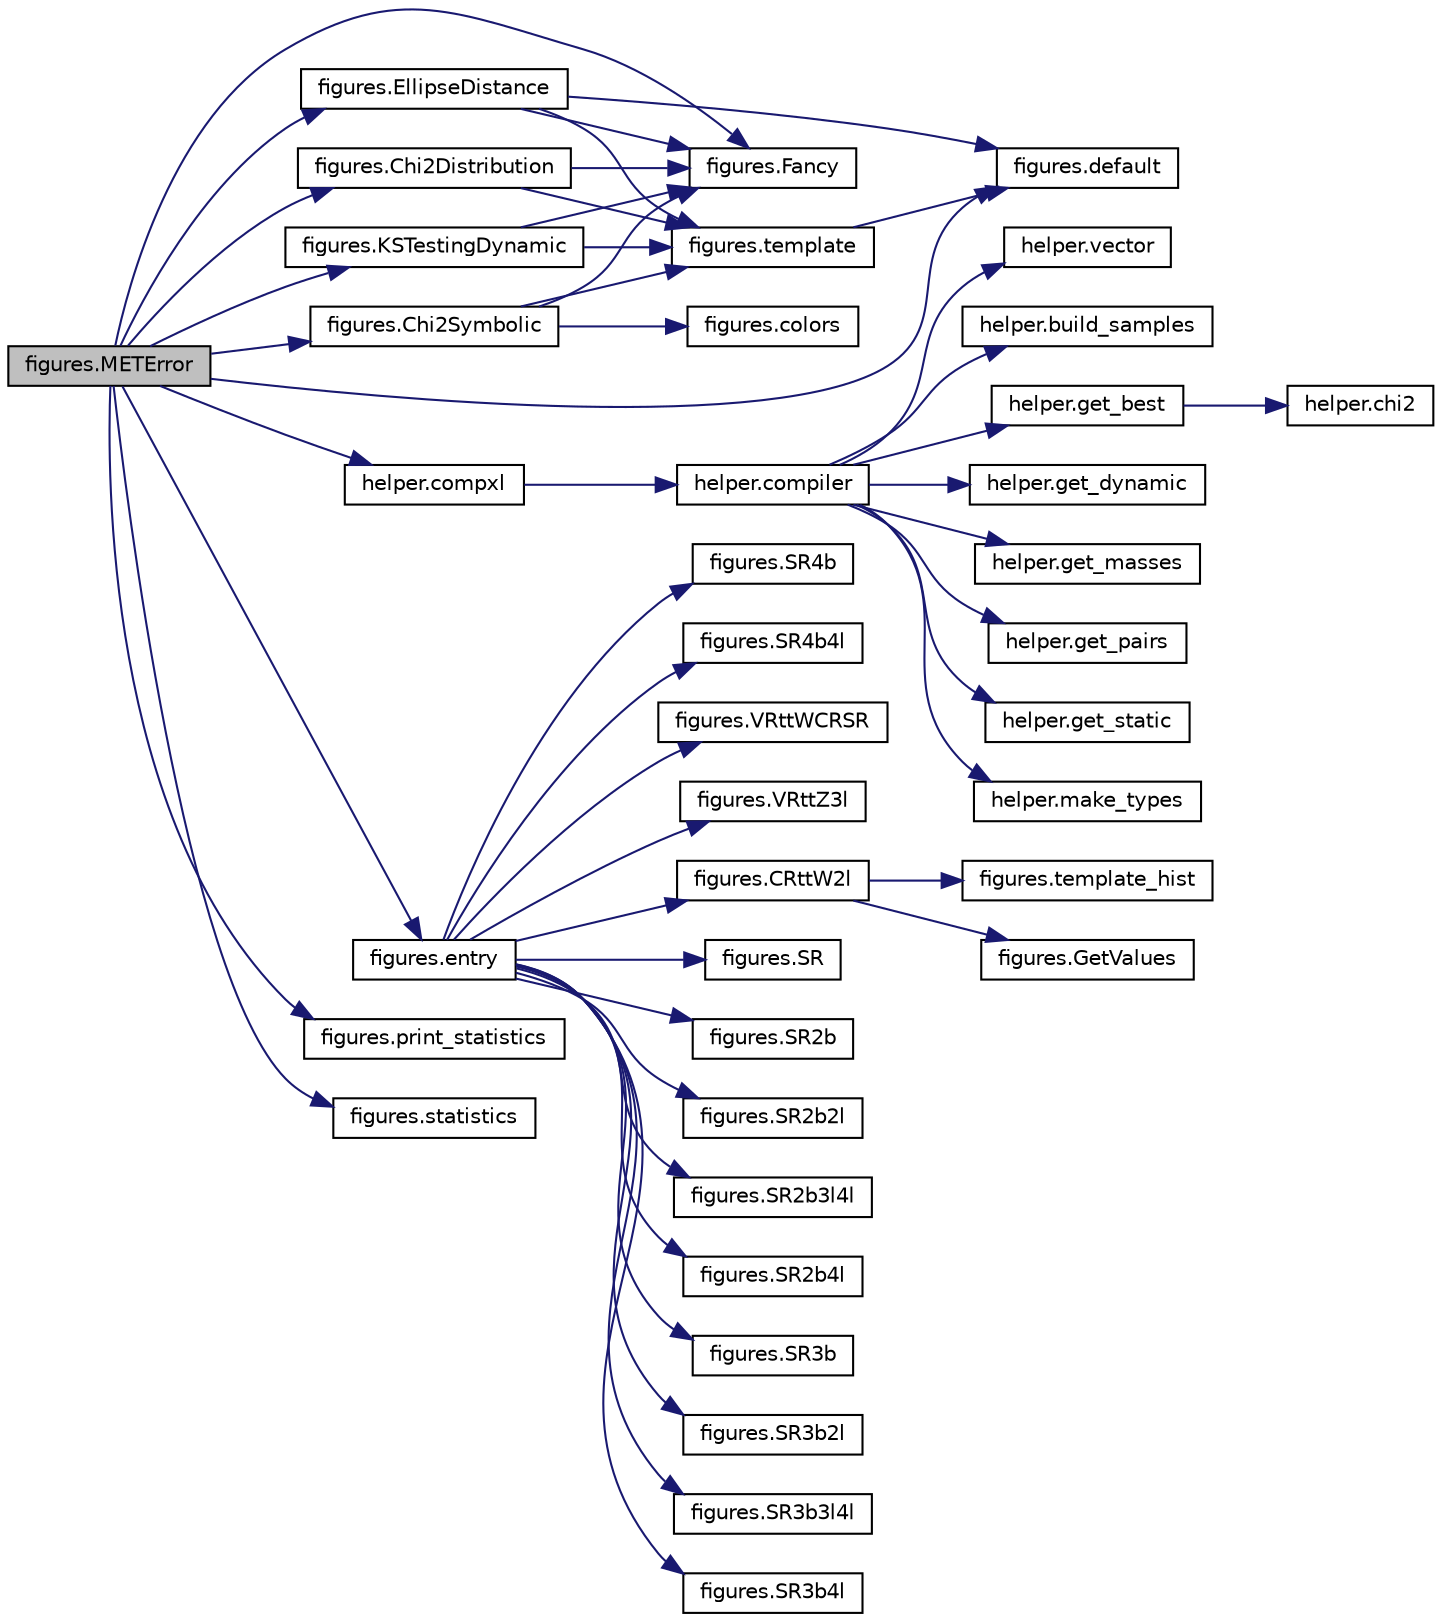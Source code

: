 digraph "figures.METError"
{
 // INTERACTIVE_SVG=YES
 // LATEX_PDF_SIZE
  edge [fontname="Helvetica",fontsize="10",labelfontname="Helvetica",labelfontsize="10"];
  node [fontname="Helvetica",fontsize="10",shape=record];
  rankdir="LR";
  Node1 [label="figures.METError",height=0.2,width=0.4,color="black", fillcolor="grey75", style="filled", fontcolor="black",tooltip=" "];
  Node1 -> Node2 [color="midnightblue",fontsize="10",style="solid",fontname="Helvetica"];
  Node2 [label="figures.Chi2Distribution",height=0.2,width=0.4,color="black", fillcolor="white", style="filled",URL="$namespacefigures.html#a3dd94963602c9cc00334c7254dd18550",tooltip=" "];
  Node2 -> Node3 [color="midnightblue",fontsize="10",style="solid",fontname="Helvetica"];
  Node3 [label="figures.Fancy",height=0.2,width=0.4,color="black", fillcolor="white", style="filled",URL="$namespacefigures.html#a4617eb2e9c8d3954ea76bc8f3db2c6ab",tooltip=" "];
  Node2 -> Node4 [color="midnightblue",fontsize="10",style="solid",fontname="Helvetica"];
  Node4 [label="figures.template",height=0.2,width=0.4,color="black", fillcolor="white", style="filled",URL="$namespacefigures.html#a8858806b667542fd46e0fd6293924b11",tooltip=" "];
  Node4 -> Node5 [color="midnightblue",fontsize="10",style="solid",fontname="Helvetica"];
  Node5 [label="figures.default",height=0.2,width=0.4,color="black", fillcolor="white", style="filled",URL="$namespacefigures.html#ab237102b5b926b7362955a66dde278ad",tooltip=" "];
  Node1 -> Node6 [color="midnightblue",fontsize="10",style="solid",fontname="Helvetica"];
  Node6 [label="figures.Chi2Symbolic",height=0.2,width=0.4,color="black", fillcolor="white", style="filled",URL="$namespacefigures.html#a57a2564ead1905fb340ac1f51669848e",tooltip=" "];
  Node6 -> Node7 [color="midnightblue",fontsize="10",style="solid",fontname="Helvetica"];
  Node7 [label="figures.colors",height=0.2,width=0.4,color="black", fillcolor="white", style="filled",URL="$namespacefigures.html#a17ca733e3099a3ac6f20226459f11024",tooltip=" "];
  Node6 -> Node3 [color="midnightblue",fontsize="10",style="solid",fontname="Helvetica"];
  Node6 -> Node4 [color="midnightblue",fontsize="10",style="solid",fontname="Helvetica"];
  Node1 -> Node8 [color="midnightblue",fontsize="10",style="solid",fontname="Helvetica"];
  Node8 [label="helper.compxl",height=0.2,width=0.4,color="black", fillcolor="white", style="filled",URL="$namespacehelper.html#a41ae8d2d649292f797a3a87c4778e47e",tooltip=" "];
  Node8 -> Node9 [color="midnightblue",fontsize="10",style="solid",fontname="Helvetica"];
  Node9 [label="helper.compiler",height=0.2,width=0.4,color="black", fillcolor="white", style="filled",URL="$namespacehelper.html#ad0f763fc806c0d73759dfb3bdc613b1f",tooltip=" "];
  Node9 -> Node10 [color="midnightblue",fontsize="10",style="solid",fontname="Helvetica"];
  Node10 [label="helper.build_samples",height=0.2,width=0.4,color="black", fillcolor="white", style="filled",URL="$namespacehelper.html#a25eb34bd07137c02434c8f7f353b751f",tooltip=" "];
  Node9 -> Node11 [color="midnightblue",fontsize="10",style="solid",fontname="Helvetica"];
  Node11 [label="helper.get_best",height=0.2,width=0.4,color="black", fillcolor="white", style="filled",URL="$namespacehelper.html#a645d6ae76de83def2d6d406154e0dde1",tooltip=" "];
  Node11 -> Node12 [color="midnightblue",fontsize="10",style="solid",fontname="Helvetica"];
  Node12 [label="helper.chi2",height=0.2,width=0.4,color="black", fillcolor="white", style="filled",URL="$namespacehelper.html#a08ead3aca58b78c271e428072ba58d4e",tooltip=" "];
  Node9 -> Node13 [color="midnightblue",fontsize="10",style="solid",fontname="Helvetica"];
  Node13 [label="helper.get_dynamic",height=0.2,width=0.4,color="black", fillcolor="white", style="filled",URL="$namespacehelper.html#a26ac568b4a822d1213047b4e03cf87be",tooltip=" "];
  Node9 -> Node14 [color="midnightblue",fontsize="10",style="solid",fontname="Helvetica"];
  Node14 [label="helper.get_masses",height=0.2,width=0.4,color="black", fillcolor="white", style="filled",URL="$namespacehelper.html#acf2d9d11f58e1812d4a781a923b8df36",tooltip=" "];
  Node9 -> Node15 [color="midnightblue",fontsize="10",style="solid",fontname="Helvetica"];
  Node15 [label="helper.get_pairs",height=0.2,width=0.4,color="black", fillcolor="white", style="filled",URL="$namespacehelper.html#a791f75e8bc3e9b06a9d7caed0ccb686e",tooltip=" "];
  Node9 -> Node16 [color="midnightblue",fontsize="10",style="solid",fontname="Helvetica"];
  Node16 [label="helper.get_static",height=0.2,width=0.4,color="black", fillcolor="white", style="filled",URL="$namespacehelper.html#aa66e4f18412a16d4c494aa6d5add0c92",tooltip=" "];
  Node9 -> Node17 [color="midnightblue",fontsize="10",style="solid",fontname="Helvetica"];
  Node17 [label="helper.make_types",height=0.2,width=0.4,color="black", fillcolor="white", style="filled",URL="$namespacehelper.html#a4a2c74bb11174d786d65e73a6866a72c",tooltip=" "];
  Node9 -> Node18 [color="midnightblue",fontsize="10",style="solid",fontname="Helvetica"];
  Node18 [label="helper.vector",height=0.2,width=0.4,color="black", fillcolor="white", style="filled",URL="$namespacehelper.html#a6a86af0e435c054cabd85eebb8a45782",tooltip=" "];
  Node1 -> Node5 [color="midnightblue",fontsize="10",style="solid",fontname="Helvetica"];
  Node1 -> Node19 [color="midnightblue",fontsize="10",style="solid",fontname="Helvetica"];
  Node19 [label="figures.EllipseDistance",height=0.2,width=0.4,color="black", fillcolor="white", style="filled",URL="$namespacefigures.html#ac5c60d7ebce6520ce5287e377d210fdd",tooltip=" "];
  Node19 -> Node5 [color="midnightblue",fontsize="10",style="solid",fontname="Helvetica"];
  Node19 -> Node3 [color="midnightblue",fontsize="10",style="solid",fontname="Helvetica"];
  Node19 -> Node4 [color="midnightblue",fontsize="10",style="solid",fontname="Helvetica"];
  Node1 -> Node20 [color="midnightblue",fontsize="10",style="solid",fontname="Helvetica"];
  Node20 [label="figures.entry",height=0.2,width=0.4,color="black", fillcolor="white", style="filled",URL="$namespacefigures.html#a14189d6700a7bc291b499af0fb1c6180",tooltip=" "];
  Node20 -> Node21 [color="midnightblue",fontsize="10",style="solid",fontname="Helvetica"];
  Node21 [label="figures.CRttW2l",height=0.2,width=0.4,color="black", fillcolor="white", style="filled",URL="$namespacefigures.html#a4e34cbdff38177e3c192ff4439407749",tooltip=" "];
  Node21 -> Node22 [color="midnightblue",fontsize="10",style="solid",fontname="Helvetica"];
  Node22 [label="figures.GetValues",height=0.2,width=0.4,color="black", fillcolor="white", style="filled",URL="$namespacefigures.html#ac41d4d9a2bd79cec2e9c79c766acfdf1",tooltip=" "];
  Node21 -> Node23 [color="midnightblue",fontsize="10",style="solid",fontname="Helvetica"];
  Node23 [label="figures.template_hist",height=0.2,width=0.4,color="black", fillcolor="white", style="filled",URL="$namespacefigures.html#add122a74ca67d638d0fb0b299a4802d7",tooltip=" "];
  Node20 -> Node24 [color="midnightblue",fontsize="10",style="solid",fontname="Helvetica"];
  Node24 [label="figures.SR",height=0.2,width=0.4,color="black", fillcolor="white", style="filled",URL="$namespacefigures.html#a2985a2cf0d3069d5da5c86ec0e564c4f",tooltip=" "];
  Node20 -> Node25 [color="midnightblue",fontsize="10",style="solid",fontname="Helvetica"];
  Node25 [label="figures.SR2b",height=0.2,width=0.4,color="black", fillcolor="white", style="filled",URL="$namespacefigures.html#a27e7689e5fd8ca547d2b245e8b20065e",tooltip=" "];
  Node20 -> Node26 [color="midnightblue",fontsize="10",style="solid",fontname="Helvetica"];
  Node26 [label="figures.SR2b2l",height=0.2,width=0.4,color="black", fillcolor="white", style="filled",URL="$namespacefigures.html#a01a262135408ef112caab6089b6d2153",tooltip=" "];
  Node20 -> Node27 [color="midnightblue",fontsize="10",style="solid",fontname="Helvetica"];
  Node27 [label="figures.SR2b3l4l",height=0.2,width=0.4,color="black", fillcolor="white", style="filled",URL="$namespacefigures.html#acd1f9fbbf1d411bd84a0d8fdc58d32d4",tooltip=" "];
  Node20 -> Node28 [color="midnightblue",fontsize="10",style="solid",fontname="Helvetica"];
  Node28 [label="figures.SR2b4l",height=0.2,width=0.4,color="black", fillcolor="white", style="filled",URL="$namespacefigures.html#ad967e15d608b2336d830455d6b2cd2f0",tooltip=" "];
  Node20 -> Node29 [color="midnightblue",fontsize="10",style="solid",fontname="Helvetica"];
  Node29 [label="figures.SR3b",height=0.2,width=0.4,color="black", fillcolor="white", style="filled",URL="$namespacefigures.html#a0e9582fa49bfccb8613d558076e59326",tooltip=" "];
  Node20 -> Node30 [color="midnightblue",fontsize="10",style="solid",fontname="Helvetica"];
  Node30 [label="figures.SR3b2l",height=0.2,width=0.4,color="black", fillcolor="white", style="filled",URL="$namespacefigures.html#ac254c035535dd6ffeea655c156ad88fe",tooltip=" "];
  Node20 -> Node31 [color="midnightblue",fontsize="10",style="solid",fontname="Helvetica"];
  Node31 [label="figures.SR3b3l4l",height=0.2,width=0.4,color="black", fillcolor="white", style="filled",URL="$namespacefigures.html#a0a0571e315f1b3b6842a4cc08ff03f30",tooltip=" "];
  Node20 -> Node32 [color="midnightblue",fontsize="10",style="solid",fontname="Helvetica"];
  Node32 [label="figures.SR3b4l",height=0.2,width=0.4,color="black", fillcolor="white", style="filled",URL="$namespacefigures.html#acd400bdf8261f3f759cf0bdb45024227",tooltip=" "];
  Node20 -> Node33 [color="midnightblue",fontsize="10",style="solid",fontname="Helvetica"];
  Node33 [label="figures.SR4b",height=0.2,width=0.4,color="black", fillcolor="white", style="filled",URL="$namespacefigures.html#a90279eaf2304f52d1bc8ce1ff7436c69",tooltip=" "];
  Node20 -> Node34 [color="midnightblue",fontsize="10",style="solid",fontname="Helvetica"];
  Node34 [label="figures.SR4b4l",height=0.2,width=0.4,color="black", fillcolor="white", style="filled",URL="$namespacefigures.html#a41fbeb64408c27ef0998366eb501a390",tooltip=" "];
  Node20 -> Node35 [color="midnightblue",fontsize="10",style="solid",fontname="Helvetica"];
  Node35 [label="figures.VRttWCRSR",height=0.2,width=0.4,color="black", fillcolor="white", style="filled",URL="$namespacefigures.html#a61ccb5db4a6741f71aa9449bd2ff183f",tooltip=" "];
  Node20 -> Node36 [color="midnightblue",fontsize="10",style="solid",fontname="Helvetica"];
  Node36 [label="figures.VRttZ3l",height=0.2,width=0.4,color="black", fillcolor="white", style="filled",URL="$namespacefigures.html#a17abcf146f7542dbbd8f7cd0fcb905a4",tooltip=" "];
  Node1 -> Node3 [color="midnightblue",fontsize="10",style="solid",fontname="Helvetica"];
  Node1 -> Node37 [color="midnightblue",fontsize="10",style="solid",fontname="Helvetica"];
  Node37 [label="figures.KSTestingDynamic",height=0.2,width=0.4,color="black", fillcolor="white", style="filled",URL="$namespacefigures.html#aa38e86204ba8539b9aadf0ccb555867e",tooltip=" "];
  Node37 -> Node3 [color="midnightblue",fontsize="10",style="solid",fontname="Helvetica"];
  Node37 -> Node4 [color="midnightblue",fontsize="10",style="solid",fontname="Helvetica"];
  Node1 -> Node38 [color="midnightblue",fontsize="10",style="solid",fontname="Helvetica"];
  Node38 [label="figures.print_statistics",height=0.2,width=0.4,color="black", fillcolor="white", style="filled",URL="$namespacefigures.html#a5700cf0a95ba76503f75942234684645",tooltip=" "];
  Node1 -> Node39 [color="midnightblue",fontsize="10",style="solid",fontname="Helvetica"];
  Node39 [label="figures.statistics",height=0.2,width=0.4,color="black", fillcolor="white", style="filled",URL="$namespacefigures.html#a824a4d7830d6fcd7057304ad0a7fde54",tooltip=" "];
}
